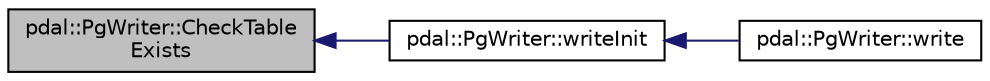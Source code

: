 digraph "pdal::PgWriter::CheckTableExists"
{
  edge [fontname="Helvetica",fontsize="10",labelfontname="Helvetica",labelfontsize="10"];
  node [fontname="Helvetica",fontsize="10",shape=record];
  rankdir="LR";
  Node1 [label="pdal::PgWriter::CheckTable\lExists",height=0.2,width=0.4,color="black", fillcolor="grey75", style="filled", fontcolor="black"];
  Node1 -> Node2 [dir="back",color="midnightblue",fontsize="10",style="solid",fontname="Helvetica"];
  Node2 [label="pdal::PgWriter::writeInit",height=0.2,width=0.4,color="black", fillcolor="white", style="filled",URL="$classpdal_1_1PgWriter.html#a533424111db08989e4d3a670e9db884f"];
  Node2 -> Node3 [dir="back",color="midnightblue",fontsize="10",style="solid",fontname="Helvetica"];
  Node3 [label="pdal::PgWriter::write",height=0.2,width=0.4,color="black", fillcolor="white", style="filled",URL="$classpdal_1_1PgWriter.html#a75d2fa0130cb17470e69425c0b866635"];
}
